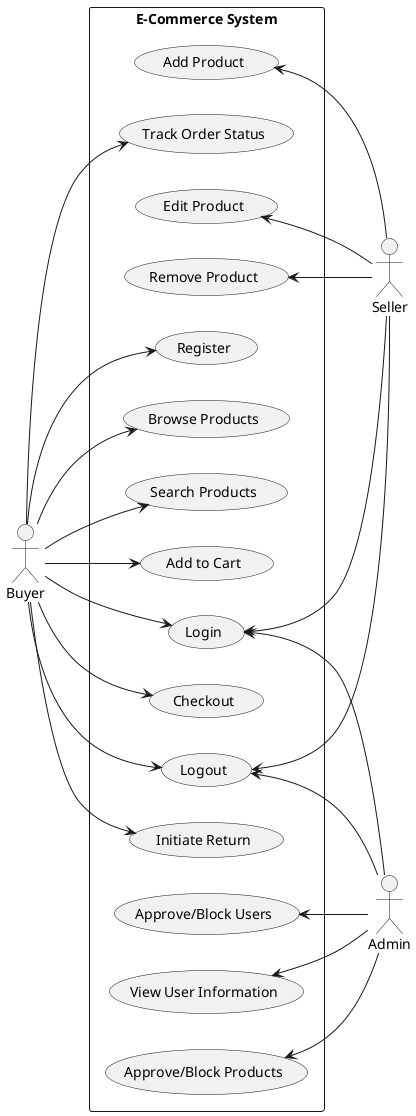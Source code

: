 @startuml
'https://plantuml.com/use-case-diagram
' Use Case Diagram
left to right direction
actor Buyer
actor Seller
actor Admin

rectangle "E-Commerce System" {

    (Login) <-- Admin
    (Logout) <-- Admin
    (Approve/Block Users) <-- Admin
    (View User Information) <-- Admin
    (Approve/Block Products) <-- Admin

    (Login) <-- Seller
    (Logout) <- Seller
    (Add Product) <-- Seller
    (Edit Product) <-- Seller
    (Remove Product) <-- Seller

    Buyer --> (Register)
    Buyer --> (Login)
    Buyer --> (Logout)
    Buyer --> (Browse Products)
    Buyer --> (Search Products)
    Buyer --> (Add to Cart)
    Buyer --> (Checkout)
    Buyer --> (Track Order Status)
    Buyer --> (Initiate Return)
}

@enduml